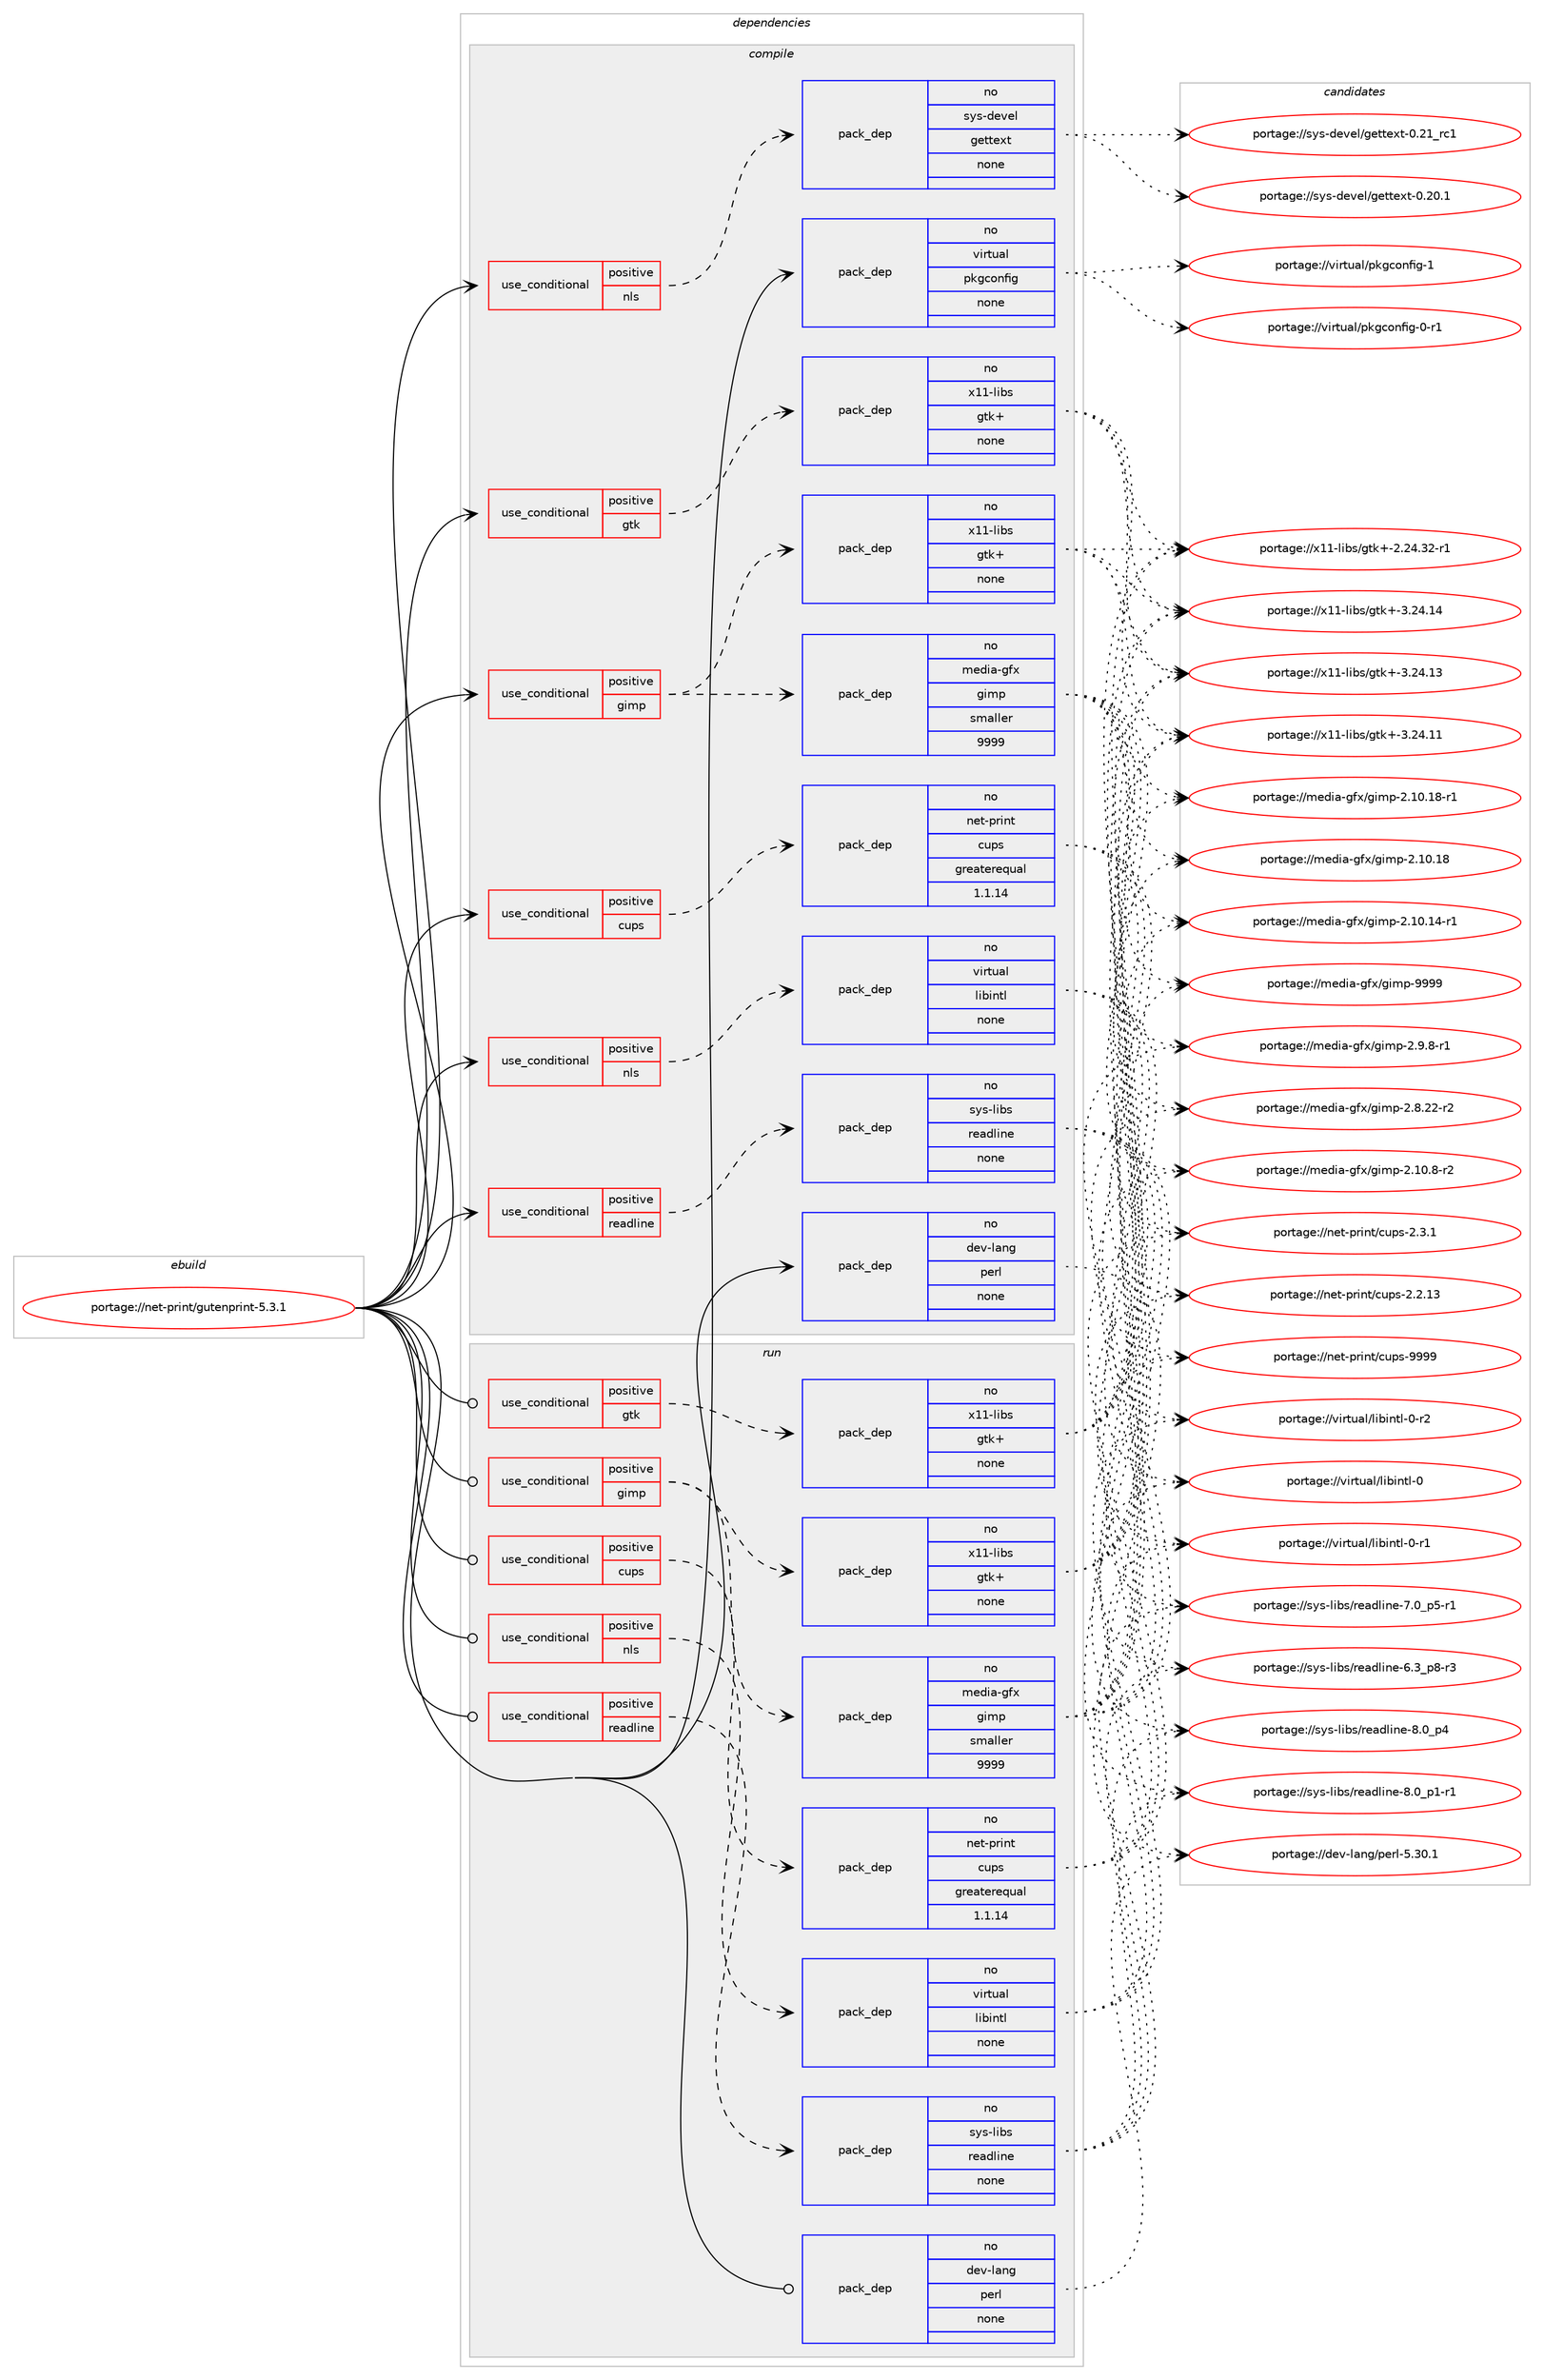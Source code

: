 digraph prolog {

# *************
# Graph options
# *************

newrank=true;
concentrate=true;
compound=true;
graph [rankdir=LR,fontname=Helvetica,fontsize=10,ranksep=1.5];#, ranksep=2.5, nodesep=0.2];
edge  [arrowhead=vee];
node  [fontname=Helvetica,fontsize=10];

# **********
# The ebuild
# **********

subgraph cluster_leftcol {
color=gray;
rank=same;
label=<<i>ebuild</i>>;
id [label="portage://net-print/gutenprint-5.3.1", color=red, width=4, href="../net-print/gutenprint-5.3.1.svg"];
}

# ****************
# The dependencies
# ****************

subgraph cluster_midcol {
color=gray;
label=<<i>dependencies</i>>;
subgraph cluster_compile {
fillcolor="#eeeeee";
style=filled;
label=<<i>compile</i>>;
subgraph cond4818 {
dependency29321 [label=<<TABLE BORDER="0" CELLBORDER="1" CELLSPACING="0" CELLPADDING="4"><TR><TD ROWSPAN="3" CELLPADDING="10">use_conditional</TD></TR><TR><TD>positive</TD></TR><TR><TD>cups</TD></TR></TABLE>>, shape=none, color=red];
subgraph pack23791 {
dependency29322 [label=<<TABLE BORDER="0" CELLBORDER="1" CELLSPACING="0" CELLPADDING="4" WIDTH="220"><TR><TD ROWSPAN="6" CELLPADDING="30">pack_dep</TD></TR><TR><TD WIDTH="110">no</TD></TR><TR><TD>net-print</TD></TR><TR><TD>cups</TD></TR><TR><TD>greaterequal</TD></TR><TR><TD>1.1.14</TD></TR></TABLE>>, shape=none, color=blue];
}
dependency29321:e -> dependency29322:w [weight=20,style="dashed",arrowhead="vee"];
}
id:e -> dependency29321:w [weight=20,style="solid",arrowhead="vee"];
subgraph cond4819 {
dependency29323 [label=<<TABLE BORDER="0" CELLBORDER="1" CELLSPACING="0" CELLPADDING="4"><TR><TD ROWSPAN="3" CELLPADDING="10">use_conditional</TD></TR><TR><TD>positive</TD></TR><TR><TD>gimp</TD></TR></TABLE>>, shape=none, color=red];
subgraph pack23792 {
dependency29324 [label=<<TABLE BORDER="0" CELLBORDER="1" CELLSPACING="0" CELLPADDING="4" WIDTH="220"><TR><TD ROWSPAN="6" CELLPADDING="30">pack_dep</TD></TR><TR><TD WIDTH="110">no</TD></TR><TR><TD>media-gfx</TD></TR><TR><TD>gimp</TD></TR><TR><TD>smaller</TD></TR><TR><TD>9999</TD></TR></TABLE>>, shape=none, color=blue];
}
dependency29323:e -> dependency29324:w [weight=20,style="dashed",arrowhead="vee"];
subgraph pack23793 {
dependency29325 [label=<<TABLE BORDER="0" CELLBORDER="1" CELLSPACING="0" CELLPADDING="4" WIDTH="220"><TR><TD ROWSPAN="6" CELLPADDING="30">pack_dep</TD></TR><TR><TD WIDTH="110">no</TD></TR><TR><TD>x11-libs</TD></TR><TR><TD>gtk+</TD></TR><TR><TD>none</TD></TR><TR><TD></TD></TR></TABLE>>, shape=none, color=blue];
}
dependency29323:e -> dependency29325:w [weight=20,style="dashed",arrowhead="vee"];
}
id:e -> dependency29323:w [weight=20,style="solid",arrowhead="vee"];
subgraph cond4820 {
dependency29326 [label=<<TABLE BORDER="0" CELLBORDER="1" CELLSPACING="0" CELLPADDING="4"><TR><TD ROWSPAN="3" CELLPADDING="10">use_conditional</TD></TR><TR><TD>positive</TD></TR><TR><TD>gtk</TD></TR></TABLE>>, shape=none, color=red];
subgraph pack23794 {
dependency29327 [label=<<TABLE BORDER="0" CELLBORDER="1" CELLSPACING="0" CELLPADDING="4" WIDTH="220"><TR><TD ROWSPAN="6" CELLPADDING="30">pack_dep</TD></TR><TR><TD WIDTH="110">no</TD></TR><TR><TD>x11-libs</TD></TR><TR><TD>gtk+</TD></TR><TR><TD>none</TD></TR><TR><TD></TD></TR></TABLE>>, shape=none, color=blue];
}
dependency29326:e -> dependency29327:w [weight=20,style="dashed",arrowhead="vee"];
}
id:e -> dependency29326:w [weight=20,style="solid",arrowhead="vee"];
subgraph cond4821 {
dependency29328 [label=<<TABLE BORDER="0" CELLBORDER="1" CELLSPACING="0" CELLPADDING="4"><TR><TD ROWSPAN="3" CELLPADDING="10">use_conditional</TD></TR><TR><TD>positive</TD></TR><TR><TD>nls</TD></TR></TABLE>>, shape=none, color=red];
subgraph pack23795 {
dependency29329 [label=<<TABLE BORDER="0" CELLBORDER="1" CELLSPACING="0" CELLPADDING="4" WIDTH="220"><TR><TD ROWSPAN="6" CELLPADDING="30">pack_dep</TD></TR><TR><TD WIDTH="110">no</TD></TR><TR><TD>sys-devel</TD></TR><TR><TD>gettext</TD></TR><TR><TD>none</TD></TR><TR><TD></TD></TR></TABLE>>, shape=none, color=blue];
}
dependency29328:e -> dependency29329:w [weight=20,style="dashed",arrowhead="vee"];
}
id:e -> dependency29328:w [weight=20,style="solid",arrowhead="vee"];
subgraph cond4822 {
dependency29330 [label=<<TABLE BORDER="0" CELLBORDER="1" CELLSPACING="0" CELLPADDING="4"><TR><TD ROWSPAN="3" CELLPADDING="10">use_conditional</TD></TR><TR><TD>positive</TD></TR><TR><TD>nls</TD></TR></TABLE>>, shape=none, color=red];
subgraph pack23796 {
dependency29331 [label=<<TABLE BORDER="0" CELLBORDER="1" CELLSPACING="0" CELLPADDING="4" WIDTH="220"><TR><TD ROWSPAN="6" CELLPADDING="30">pack_dep</TD></TR><TR><TD WIDTH="110">no</TD></TR><TR><TD>virtual</TD></TR><TR><TD>libintl</TD></TR><TR><TD>none</TD></TR><TR><TD></TD></TR></TABLE>>, shape=none, color=blue];
}
dependency29330:e -> dependency29331:w [weight=20,style="dashed",arrowhead="vee"];
}
id:e -> dependency29330:w [weight=20,style="solid",arrowhead="vee"];
subgraph cond4823 {
dependency29332 [label=<<TABLE BORDER="0" CELLBORDER="1" CELLSPACING="0" CELLPADDING="4"><TR><TD ROWSPAN="3" CELLPADDING="10">use_conditional</TD></TR><TR><TD>positive</TD></TR><TR><TD>readline</TD></TR></TABLE>>, shape=none, color=red];
subgraph pack23797 {
dependency29333 [label=<<TABLE BORDER="0" CELLBORDER="1" CELLSPACING="0" CELLPADDING="4" WIDTH="220"><TR><TD ROWSPAN="6" CELLPADDING="30">pack_dep</TD></TR><TR><TD WIDTH="110">no</TD></TR><TR><TD>sys-libs</TD></TR><TR><TD>readline</TD></TR><TR><TD>none</TD></TR><TR><TD></TD></TR></TABLE>>, shape=none, color=blue];
}
dependency29332:e -> dependency29333:w [weight=20,style="dashed",arrowhead="vee"];
}
id:e -> dependency29332:w [weight=20,style="solid",arrowhead="vee"];
subgraph pack23798 {
dependency29334 [label=<<TABLE BORDER="0" CELLBORDER="1" CELLSPACING="0" CELLPADDING="4" WIDTH="220"><TR><TD ROWSPAN="6" CELLPADDING="30">pack_dep</TD></TR><TR><TD WIDTH="110">no</TD></TR><TR><TD>dev-lang</TD></TR><TR><TD>perl</TD></TR><TR><TD>none</TD></TR><TR><TD></TD></TR></TABLE>>, shape=none, color=blue];
}
id:e -> dependency29334:w [weight=20,style="solid",arrowhead="vee"];
subgraph pack23799 {
dependency29335 [label=<<TABLE BORDER="0" CELLBORDER="1" CELLSPACING="0" CELLPADDING="4" WIDTH="220"><TR><TD ROWSPAN="6" CELLPADDING="30">pack_dep</TD></TR><TR><TD WIDTH="110">no</TD></TR><TR><TD>virtual</TD></TR><TR><TD>pkgconfig</TD></TR><TR><TD>none</TD></TR><TR><TD></TD></TR></TABLE>>, shape=none, color=blue];
}
id:e -> dependency29335:w [weight=20,style="solid",arrowhead="vee"];
}
subgraph cluster_compileandrun {
fillcolor="#eeeeee";
style=filled;
label=<<i>compile and run</i>>;
}
subgraph cluster_run {
fillcolor="#eeeeee";
style=filled;
label=<<i>run</i>>;
subgraph cond4824 {
dependency29336 [label=<<TABLE BORDER="0" CELLBORDER="1" CELLSPACING="0" CELLPADDING="4"><TR><TD ROWSPAN="3" CELLPADDING="10">use_conditional</TD></TR><TR><TD>positive</TD></TR><TR><TD>cups</TD></TR></TABLE>>, shape=none, color=red];
subgraph pack23800 {
dependency29337 [label=<<TABLE BORDER="0" CELLBORDER="1" CELLSPACING="0" CELLPADDING="4" WIDTH="220"><TR><TD ROWSPAN="6" CELLPADDING="30">pack_dep</TD></TR><TR><TD WIDTH="110">no</TD></TR><TR><TD>net-print</TD></TR><TR><TD>cups</TD></TR><TR><TD>greaterequal</TD></TR><TR><TD>1.1.14</TD></TR></TABLE>>, shape=none, color=blue];
}
dependency29336:e -> dependency29337:w [weight=20,style="dashed",arrowhead="vee"];
}
id:e -> dependency29336:w [weight=20,style="solid",arrowhead="odot"];
subgraph cond4825 {
dependency29338 [label=<<TABLE BORDER="0" CELLBORDER="1" CELLSPACING="0" CELLPADDING="4"><TR><TD ROWSPAN="3" CELLPADDING="10">use_conditional</TD></TR><TR><TD>positive</TD></TR><TR><TD>gimp</TD></TR></TABLE>>, shape=none, color=red];
subgraph pack23801 {
dependency29339 [label=<<TABLE BORDER="0" CELLBORDER="1" CELLSPACING="0" CELLPADDING="4" WIDTH="220"><TR><TD ROWSPAN="6" CELLPADDING="30">pack_dep</TD></TR><TR><TD WIDTH="110">no</TD></TR><TR><TD>media-gfx</TD></TR><TR><TD>gimp</TD></TR><TR><TD>smaller</TD></TR><TR><TD>9999</TD></TR></TABLE>>, shape=none, color=blue];
}
dependency29338:e -> dependency29339:w [weight=20,style="dashed",arrowhead="vee"];
subgraph pack23802 {
dependency29340 [label=<<TABLE BORDER="0" CELLBORDER="1" CELLSPACING="0" CELLPADDING="4" WIDTH="220"><TR><TD ROWSPAN="6" CELLPADDING="30">pack_dep</TD></TR><TR><TD WIDTH="110">no</TD></TR><TR><TD>x11-libs</TD></TR><TR><TD>gtk+</TD></TR><TR><TD>none</TD></TR><TR><TD></TD></TR></TABLE>>, shape=none, color=blue];
}
dependency29338:e -> dependency29340:w [weight=20,style="dashed",arrowhead="vee"];
}
id:e -> dependency29338:w [weight=20,style="solid",arrowhead="odot"];
subgraph cond4826 {
dependency29341 [label=<<TABLE BORDER="0" CELLBORDER="1" CELLSPACING="0" CELLPADDING="4"><TR><TD ROWSPAN="3" CELLPADDING="10">use_conditional</TD></TR><TR><TD>positive</TD></TR><TR><TD>gtk</TD></TR></TABLE>>, shape=none, color=red];
subgraph pack23803 {
dependency29342 [label=<<TABLE BORDER="0" CELLBORDER="1" CELLSPACING="0" CELLPADDING="4" WIDTH="220"><TR><TD ROWSPAN="6" CELLPADDING="30">pack_dep</TD></TR><TR><TD WIDTH="110">no</TD></TR><TR><TD>x11-libs</TD></TR><TR><TD>gtk+</TD></TR><TR><TD>none</TD></TR><TR><TD></TD></TR></TABLE>>, shape=none, color=blue];
}
dependency29341:e -> dependency29342:w [weight=20,style="dashed",arrowhead="vee"];
}
id:e -> dependency29341:w [weight=20,style="solid",arrowhead="odot"];
subgraph cond4827 {
dependency29343 [label=<<TABLE BORDER="0" CELLBORDER="1" CELLSPACING="0" CELLPADDING="4"><TR><TD ROWSPAN="3" CELLPADDING="10">use_conditional</TD></TR><TR><TD>positive</TD></TR><TR><TD>nls</TD></TR></TABLE>>, shape=none, color=red];
subgraph pack23804 {
dependency29344 [label=<<TABLE BORDER="0" CELLBORDER="1" CELLSPACING="0" CELLPADDING="4" WIDTH="220"><TR><TD ROWSPAN="6" CELLPADDING="30">pack_dep</TD></TR><TR><TD WIDTH="110">no</TD></TR><TR><TD>virtual</TD></TR><TR><TD>libintl</TD></TR><TR><TD>none</TD></TR><TR><TD></TD></TR></TABLE>>, shape=none, color=blue];
}
dependency29343:e -> dependency29344:w [weight=20,style="dashed",arrowhead="vee"];
}
id:e -> dependency29343:w [weight=20,style="solid",arrowhead="odot"];
subgraph cond4828 {
dependency29345 [label=<<TABLE BORDER="0" CELLBORDER="1" CELLSPACING="0" CELLPADDING="4"><TR><TD ROWSPAN="3" CELLPADDING="10">use_conditional</TD></TR><TR><TD>positive</TD></TR><TR><TD>readline</TD></TR></TABLE>>, shape=none, color=red];
subgraph pack23805 {
dependency29346 [label=<<TABLE BORDER="0" CELLBORDER="1" CELLSPACING="0" CELLPADDING="4" WIDTH="220"><TR><TD ROWSPAN="6" CELLPADDING="30">pack_dep</TD></TR><TR><TD WIDTH="110">no</TD></TR><TR><TD>sys-libs</TD></TR><TR><TD>readline</TD></TR><TR><TD>none</TD></TR><TR><TD></TD></TR></TABLE>>, shape=none, color=blue];
}
dependency29345:e -> dependency29346:w [weight=20,style="dashed",arrowhead="vee"];
}
id:e -> dependency29345:w [weight=20,style="solid",arrowhead="odot"];
subgraph pack23806 {
dependency29347 [label=<<TABLE BORDER="0" CELLBORDER="1" CELLSPACING="0" CELLPADDING="4" WIDTH="220"><TR><TD ROWSPAN="6" CELLPADDING="30">pack_dep</TD></TR><TR><TD WIDTH="110">no</TD></TR><TR><TD>dev-lang</TD></TR><TR><TD>perl</TD></TR><TR><TD>none</TD></TR><TR><TD></TD></TR></TABLE>>, shape=none, color=blue];
}
id:e -> dependency29347:w [weight=20,style="solid",arrowhead="odot"];
}
}

# **************
# The candidates
# **************

subgraph cluster_choices {
rank=same;
color=gray;
label=<<i>candidates</i>>;

subgraph choice23791 {
color=black;
nodesep=1;
choice1101011164511211410511011647991171121154557575757 [label="portage://net-print/cups-9999", color=red, width=4,href="../net-print/cups-9999.svg"];
choice110101116451121141051101164799117112115455046514649 [label="portage://net-print/cups-2.3.1", color=red, width=4,href="../net-print/cups-2.3.1.svg"];
choice11010111645112114105110116479911711211545504650464951 [label="portage://net-print/cups-2.2.13", color=red, width=4,href="../net-print/cups-2.2.13.svg"];
dependency29322:e -> choice1101011164511211410511011647991171121154557575757:w [style=dotted,weight="100"];
dependency29322:e -> choice110101116451121141051101164799117112115455046514649:w [style=dotted,weight="100"];
dependency29322:e -> choice11010111645112114105110116479911711211545504650464951:w [style=dotted,weight="100"];
}
subgraph choice23792 {
color=black;
nodesep=1;
choice1091011001059745103102120471031051091124557575757 [label="portage://media-gfx/gimp-9999", color=red, width=4,href="../media-gfx/gimp-9999.svg"];
choice1091011001059745103102120471031051091124550465746564511449 [label="portage://media-gfx/gimp-2.9.8-r1", color=red, width=4,href="../media-gfx/gimp-2.9.8-r1.svg"];
choice109101100105974510310212047103105109112455046564650504511450 [label="portage://media-gfx/gimp-2.8.22-r2", color=red, width=4,href="../media-gfx/gimp-2.8.22-r2.svg"];
choice109101100105974510310212047103105109112455046494846564511450 [label="portage://media-gfx/gimp-2.10.8-r2", color=red, width=4,href="../media-gfx/gimp-2.10.8-r2.svg"];
choice10910110010597451031021204710310510911245504649484649564511449 [label="portage://media-gfx/gimp-2.10.18-r1", color=red, width=4,href="../media-gfx/gimp-2.10.18-r1.svg"];
choice1091011001059745103102120471031051091124550464948464956 [label="portage://media-gfx/gimp-2.10.18", color=red, width=4,href="../media-gfx/gimp-2.10.18.svg"];
choice10910110010597451031021204710310510911245504649484649524511449 [label="portage://media-gfx/gimp-2.10.14-r1", color=red, width=4,href="../media-gfx/gimp-2.10.14-r1.svg"];
dependency29324:e -> choice1091011001059745103102120471031051091124557575757:w [style=dotted,weight="100"];
dependency29324:e -> choice1091011001059745103102120471031051091124550465746564511449:w [style=dotted,weight="100"];
dependency29324:e -> choice109101100105974510310212047103105109112455046564650504511450:w [style=dotted,weight="100"];
dependency29324:e -> choice109101100105974510310212047103105109112455046494846564511450:w [style=dotted,weight="100"];
dependency29324:e -> choice10910110010597451031021204710310510911245504649484649564511449:w [style=dotted,weight="100"];
dependency29324:e -> choice1091011001059745103102120471031051091124550464948464956:w [style=dotted,weight="100"];
dependency29324:e -> choice10910110010597451031021204710310510911245504649484649524511449:w [style=dotted,weight="100"];
}
subgraph choice23793 {
color=black;
nodesep=1;
choice1204949451081059811547103116107434551465052464952 [label="portage://x11-libs/gtk+-3.24.14", color=red, width=4,href="../x11-libs/gtk+-3.24.14.svg"];
choice1204949451081059811547103116107434551465052464951 [label="portage://x11-libs/gtk+-3.24.13", color=red, width=4,href="../x11-libs/gtk+-3.24.13.svg"];
choice1204949451081059811547103116107434551465052464949 [label="portage://x11-libs/gtk+-3.24.11", color=red, width=4,href="../x11-libs/gtk+-3.24.11.svg"];
choice12049494510810598115471031161074345504650524651504511449 [label="portage://x11-libs/gtk+-2.24.32-r1", color=red, width=4,href="../x11-libs/gtk+-2.24.32-r1.svg"];
dependency29325:e -> choice1204949451081059811547103116107434551465052464952:w [style=dotted,weight="100"];
dependency29325:e -> choice1204949451081059811547103116107434551465052464951:w [style=dotted,weight="100"];
dependency29325:e -> choice1204949451081059811547103116107434551465052464949:w [style=dotted,weight="100"];
dependency29325:e -> choice12049494510810598115471031161074345504650524651504511449:w [style=dotted,weight="100"];
}
subgraph choice23794 {
color=black;
nodesep=1;
choice1204949451081059811547103116107434551465052464952 [label="portage://x11-libs/gtk+-3.24.14", color=red, width=4,href="../x11-libs/gtk+-3.24.14.svg"];
choice1204949451081059811547103116107434551465052464951 [label="portage://x11-libs/gtk+-3.24.13", color=red, width=4,href="../x11-libs/gtk+-3.24.13.svg"];
choice1204949451081059811547103116107434551465052464949 [label="portage://x11-libs/gtk+-3.24.11", color=red, width=4,href="../x11-libs/gtk+-3.24.11.svg"];
choice12049494510810598115471031161074345504650524651504511449 [label="portage://x11-libs/gtk+-2.24.32-r1", color=red, width=4,href="../x11-libs/gtk+-2.24.32-r1.svg"];
dependency29327:e -> choice1204949451081059811547103116107434551465052464952:w [style=dotted,weight="100"];
dependency29327:e -> choice1204949451081059811547103116107434551465052464951:w [style=dotted,weight="100"];
dependency29327:e -> choice1204949451081059811547103116107434551465052464949:w [style=dotted,weight="100"];
dependency29327:e -> choice12049494510810598115471031161074345504650524651504511449:w [style=dotted,weight="100"];
}
subgraph choice23795 {
color=black;
nodesep=1;
choice11512111545100101118101108471031011161161011201164548465049951149949 [label="portage://sys-devel/gettext-0.21_rc1", color=red, width=4,href="../sys-devel/gettext-0.21_rc1.svg"];
choice115121115451001011181011084710310111611610112011645484650484649 [label="portage://sys-devel/gettext-0.20.1", color=red, width=4,href="../sys-devel/gettext-0.20.1.svg"];
dependency29329:e -> choice11512111545100101118101108471031011161161011201164548465049951149949:w [style=dotted,weight="100"];
dependency29329:e -> choice115121115451001011181011084710310111611610112011645484650484649:w [style=dotted,weight="100"];
}
subgraph choice23796 {
color=black;
nodesep=1;
choice11810511411611797108471081059810511011610845484511450 [label="portage://virtual/libintl-0-r2", color=red, width=4,href="../virtual/libintl-0-r2.svg"];
choice11810511411611797108471081059810511011610845484511449 [label="portage://virtual/libintl-0-r1", color=red, width=4,href="../virtual/libintl-0-r1.svg"];
choice1181051141161179710847108105981051101161084548 [label="portage://virtual/libintl-0", color=red, width=4,href="../virtual/libintl-0.svg"];
dependency29331:e -> choice11810511411611797108471081059810511011610845484511450:w [style=dotted,weight="100"];
dependency29331:e -> choice11810511411611797108471081059810511011610845484511449:w [style=dotted,weight="100"];
dependency29331:e -> choice1181051141161179710847108105981051101161084548:w [style=dotted,weight="100"];
}
subgraph choice23797 {
color=black;
nodesep=1;
choice11512111545108105981154711410197100108105110101455646489511252 [label="portage://sys-libs/readline-8.0_p4", color=red, width=4,href="../sys-libs/readline-8.0_p4.svg"];
choice115121115451081059811547114101971001081051101014556464895112494511449 [label="portage://sys-libs/readline-8.0_p1-r1", color=red, width=4,href="../sys-libs/readline-8.0_p1-r1.svg"];
choice115121115451081059811547114101971001081051101014555464895112534511449 [label="portage://sys-libs/readline-7.0_p5-r1", color=red, width=4,href="../sys-libs/readline-7.0_p5-r1.svg"];
choice115121115451081059811547114101971001081051101014554465195112564511451 [label="portage://sys-libs/readline-6.3_p8-r3", color=red, width=4,href="../sys-libs/readline-6.3_p8-r3.svg"];
dependency29333:e -> choice11512111545108105981154711410197100108105110101455646489511252:w [style=dotted,weight="100"];
dependency29333:e -> choice115121115451081059811547114101971001081051101014556464895112494511449:w [style=dotted,weight="100"];
dependency29333:e -> choice115121115451081059811547114101971001081051101014555464895112534511449:w [style=dotted,weight="100"];
dependency29333:e -> choice115121115451081059811547114101971001081051101014554465195112564511451:w [style=dotted,weight="100"];
}
subgraph choice23798 {
color=black;
nodesep=1;
choice10010111845108971101034711210111410845534651484649 [label="portage://dev-lang/perl-5.30.1", color=red, width=4,href="../dev-lang/perl-5.30.1.svg"];
dependency29334:e -> choice10010111845108971101034711210111410845534651484649:w [style=dotted,weight="100"];
}
subgraph choice23799 {
color=black;
nodesep=1;
choice1181051141161179710847112107103991111101021051034549 [label="portage://virtual/pkgconfig-1", color=red, width=4,href="../virtual/pkgconfig-1.svg"];
choice11810511411611797108471121071039911111010210510345484511449 [label="portage://virtual/pkgconfig-0-r1", color=red, width=4,href="../virtual/pkgconfig-0-r1.svg"];
dependency29335:e -> choice1181051141161179710847112107103991111101021051034549:w [style=dotted,weight="100"];
dependency29335:e -> choice11810511411611797108471121071039911111010210510345484511449:w [style=dotted,weight="100"];
}
subgraph choice23800 {
color=black;
nodesep=1;
choice1101011164511211410511011647991171121154557575757 [label="portage://net-print/cups-9999", color=red, width=4,href="../net-print/cups-9999.svg"];
choice110101116451121141051101164799117112115455046514649 [label="portage://net-print/cups-2.3.1", color=red, width=4,href="../net-print/cups-2.3.1.svg"];
choice11010111645112114105110116479911711211545504650464951 [label="portage://net-print/cups-2.2.13", color=red, width=4,href="../net-print/cups-2.2.13.svg"];
dependency29337:e -> choice1101011164511211410511011647991171121154557575757:w [style=dotted,weight="100"];
dependency29337:e -> choice110101116451121141051101164799117112115455046514649:w [style=dotted,weight="100"];
dependency29337:e -> choice11010111645112114105110116479911711211545504650464951:w [style=dotted,weight="100"];
}
subgraph choice23801 {
color=black;
nodesep=1;
choice1091011001059745103102120471031051091124557575757 [label="portage://media-gfx/gimp-9999", color=red, width=4,href="../media-gfx/gimp-9999.svg"];
choice1091011001059745103102120471031051091124550465746564511449 [label="portage://media-gfx/gimp-2.9.8-r1", color=red, width=4,href="../media-gfx/gimp-2.9.8-r1.svg"];
choice109101100105974510310212047103105109112455046564650504511450 [label="portage://media-gfx/gimp-2.8.22-r2", color=red, width=4,href="../media-gfx/gimp-2.8.22-r2.svg"];
choice109101100105974510310212047103105109112455046494846564511450 [label="portage://media-gfx/gimp-2.10.8-r2", color=red, width=4,href="../media-gfx/gimp-2.10.8-r2.svg"];
choice10910110010597451031021204710310510911245504649484649564511449 [label="portage://media-gfx/gimp-2.10.18-r1", color=red, width=4,href="../media-gfx/gimp-2.10.18-r1.svg"];
choice1091011001059745103102120471031051091124550464948464956 [label="portage://media-gfx/gimp-2.10.18", color=red, width=4,href="../media-gfx/gimp-2.10.18.svg"];
choice10910110010597451031021204710310510911245504649484649524511449 [label="portage://media-gfx/gimp-2.10.14-r1", color=red, width=4,href="../media-gfx/gimp-2.10.14-r1.svg"];
dependency29339:e -> choice1091011001059745103102120471031051091124557575757:w [style=dotted,weight="100"];
dependency29339:e -> choice1091011001059745103102120471031051091124550465746564511449:w [style=dotted,weight="100"];
dependency29339:e -> choice109101100105974510310212047103105109112455046564650504511450:w [style=dotted,weight="100"];
dependency29339:e -> choice109101100105974510310212047103105109112455046494846564511450:w [style=dotted,weight="100"];
dependency29339:e -> choice10910110010597451031021204710310510911245504649484649564511449:w [style=dotted,weight="100"];
dependency29339:e -> choice1091011001059745103102120471031051091124550464948464956:w [style=dotted,weight="100"];
dependency29339:e -> choice10910110010597451031021204710310510911245504649484649524511449:w [style=dotted,weight="100"];
}
subgraph choice23802 {
color=black;
nodesep=1;
choice1204949451081059811547103116107434551465052464952 [label="portage://x11-libs/gtk+-3.24.14", color=red, width=4,href="../x11-libs/gtk+-3.24.14.svg"];
choice1204949451081059811547103116107434551465052464951 [label="portage://x11-libs/gtk+-3.24.13", color=red, width=4,href="../x11-libs/gtk+-3.24.13.svg"];
choice1204949451081059811547103116107434551465052464949 [label="portage://x11-libs/gtk+-3.24.11", color=red, width=4,href="../x11-libs/gtk+-3.24.11.svg"];
choice12049494510810598115471031161074345504650524651504511449 [label="portage://x11-libs/gtk+-2.24.32-r1", color=red, width=4,href="../x11-libs/gtk+-2.24.32-r1.svg"];
dependency29340:e -> choice1204949451081059811547103116107434551465052464952:w [style=dotted,weight="100"];
dependency29340:e -> choice1204949451081059811547103116107434551465052464951:w [style=dotted,weight="100"];
dependency29340:e -> choice1204949451081059811547103116107434551465052464949:w [style=dotted,weight="100"];
dependency29340:e -> choice12049494510810598115471031161074345504650524651504511449:w [style=dotted,weight="100"];
}
subgraph choice23803 {
color=black;
nodesep=1;
choice1204949451081059811547103116107434551465052464952 [label="portage://x11-libs/gtk+-3.24.14", color=red, width=4,href="../x11-libs/gtk+-3.24.14.svg"];
choice1204949451081059811547103116107434551465052464951 [label="portage://x11-libs/gtk+-3.24.13", color=red, width=4,href="../x11-libs/gtk+-3.24.13.svg"];
choice1204949451081059811547103116107434551465052464949 [label="portage://x11-libs/gtk+-3.24.11", color=red, width=4,href="../x11-libs/gtk+-3.24.11.svg"];
choice12049494510810598115471031161074345504650524651504511449 [label="portage://x11-libs/gtk+-2.24.32-r1", color=red, width=4,href="../x11-libs/gtk+-2.24.32-r1.svg"];
dependency29342:e -> choice1204949451081059811547103116107434551465052464952:w [style=dotted,weight="100"];
dependency29342:e -> choice1204949451081059811547103116107434551465052464951:w [style=dotted,weight="100"];
dependency29342:e -> choice1204949451081059811547103116107434551465052464949:w [style=dotted,weight="100"];
dependency29342:e -> choice12049494510810598115471031161074345504650524651504511449:w [style=dotted,weight="100"];
}
subgraph choice23804 {
color=black;
nodesep=1;
choice11810511411611797108471081059810511011610845484511450 [label="portage://virtual/libintl-0-r2", color=red, width=4,href="../virtual/libintl-0-r2.svg"];
choice11810511411611797108471081059810511011610845484511449 [label="portage://virtual/libintl-0-r1", color=red, width=4,href="../virtual/libintl-0-r1.svg"];
choice1181051141161179710847108105981051101161084548 [label="portage://virtual/libintl-0", color=red, width=4,href="../virtual/libintl-0.svg"];
dependency29344:e -> choice11810511411611797108471081059810511011610845484511450:w [style=dotted,weight="100"];
dependency29344:e -> choice11810511411611797108471081059810511011610845484511449:w [style=dotted,weight="100"];
dependency29344:e -> choice1181051141161179710847108105981051101161084548:w [style=dotted,weight="100"];
}
subgraph choice23805 {
color=black;
nodesep=1;
choice11512111545108105981154711410197100108105110101455646489511252 [label="portage://sys-libs/readline-8.0_p4", color=red, width=4,href="../sys-libs/readline-8.0_p4.svg"];
choice115121115451081059811547114101971001081051101014556464895112494511449 [label="portage://sys-libs/readline-8.0_p1-r1", color=red, width=4,href="../sys-libs/readline-8.0_p1-r1.svg"];
choice115121115451081059811547114101971001081051101014555464895112534511449 [label="portage://sys-libs/readline-7.0_p5-r1", color=red, width=4,href="../sys-libs/readline-7.0_p5-r1.svg"];
choice115121115451081059811547114101971001081051101014554465195112564511451 [label="portage://sys-libs/readline-6.3_p8-r3", color=red, width=4,href="../sys-libs/readline-6.3_p8-r3.svg"];
dependency29346:e -> choice11512111545108105981154711410197100108105110101455646489511252:w [style=dotted,weight="100"];
dependency29346:e -> choice115121115451081059811547114101971001081051101014556464895112494511449:w [style=dotted,weight="100"];
dependency29346:e -> choice115121115451081059811547114101971001081051101014555464895112534511449:w [style=dotted,weight="100"];
dependency29346:e -> choice115121115451081059811547114101971001081051101014554465195112564511451:w [style=dotted,weight="100"];
}
subgraph choice23806 {
color=black;
nodesep=1;
choice10010111845108971101034711210111410845534651484649 [label="portage://dev-lang/perl-5.30.1", color=red, width=4,href="../dev-lang/perl-5.30.1.svg"];
dependency29347:e -> choice10010111845108971101034711210111410845534651484649:w [style=dotted,weight="100"];
}
}

}
